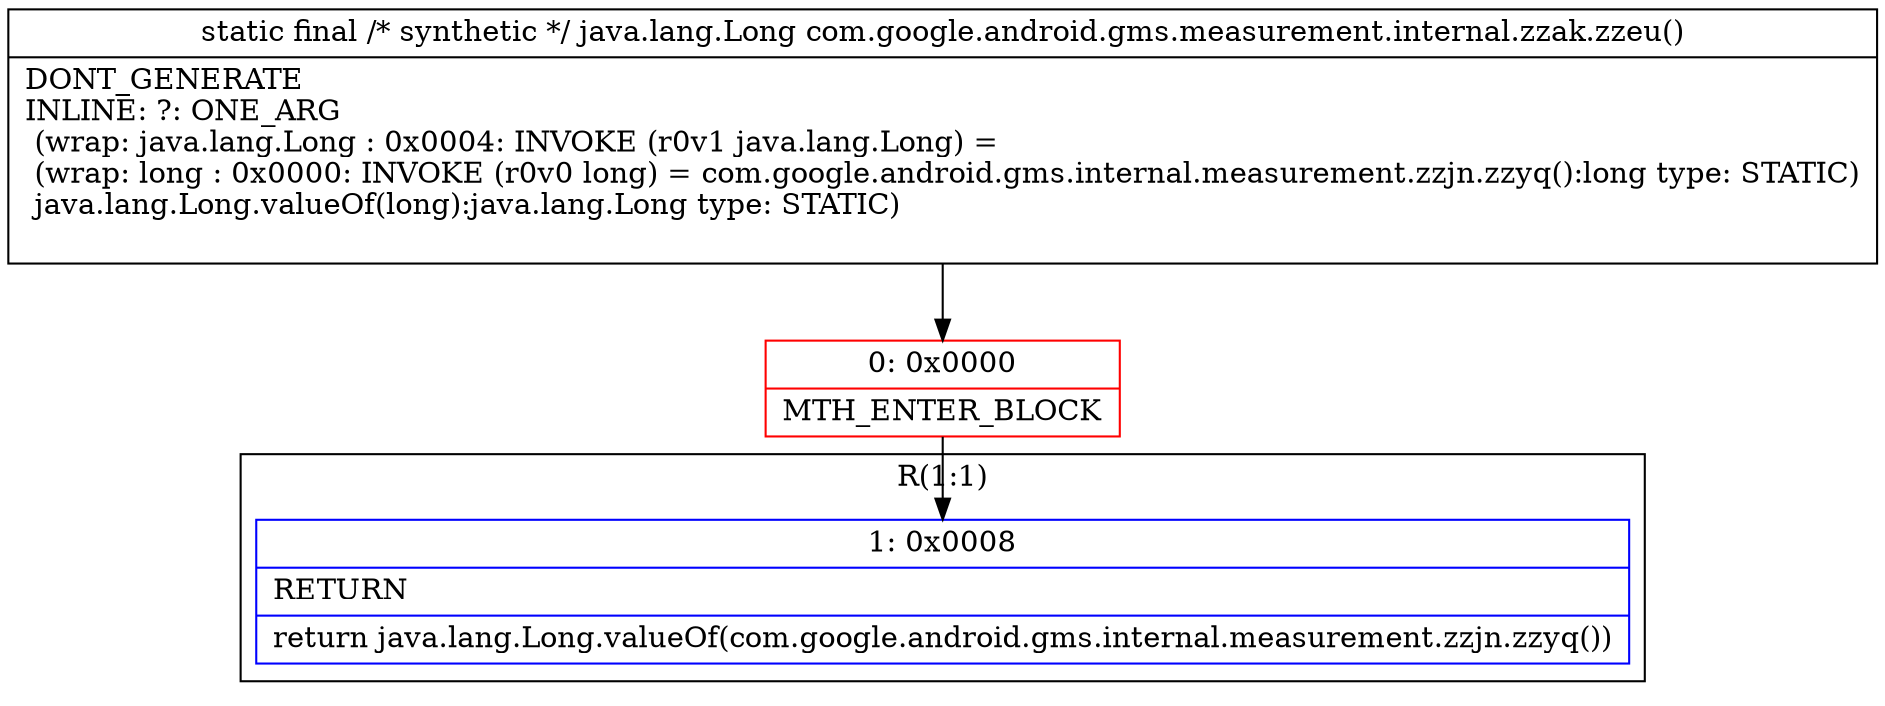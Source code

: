 digraph "CFG forcom.google.android.gms.measurement.internal.zzak.zzeu()Ljava\/lang\/Long;" {
subgraph cluster_Region_951738335 {
label = "R(1:1)";
node [shape=record,color=blue];
Node_1 [shape=record,label="{1\:\ 0x0008|RETURN\l|return java.lang.Long.valueOf(com.google.android.gms.internal.measurement.zzjn.zzyq())\l}"];
}
Node_0 [shape=record,color=red,label="{0\:\ 0x0000|MTH_ENTER_BLOCK\l}"];
MethodNode[shape=record,label="{static final \/* synthetic *\/ java.lang.Long com.google.android.gms.measurement.internal.zzak.zzeu()  | DONT_GENERATE\lINLINE: ?: ONE_ARG  \l  (wrap: java.lang.Long : 0x0004: INVOKE  (r0v1 java.lang.Long) = \l  (wrap: long : 0x0000: INVOKE  (r0v0 long) =  com.google.android.gms.internal.measurement.zzjn.zzyq():long type: STATIC)\l java.lang.Long.valueOf(long):java.lang.Long type: STATIC)\l\l}"];
MethodNode -> Node_0;
Node_0 -> Node_1;
}

